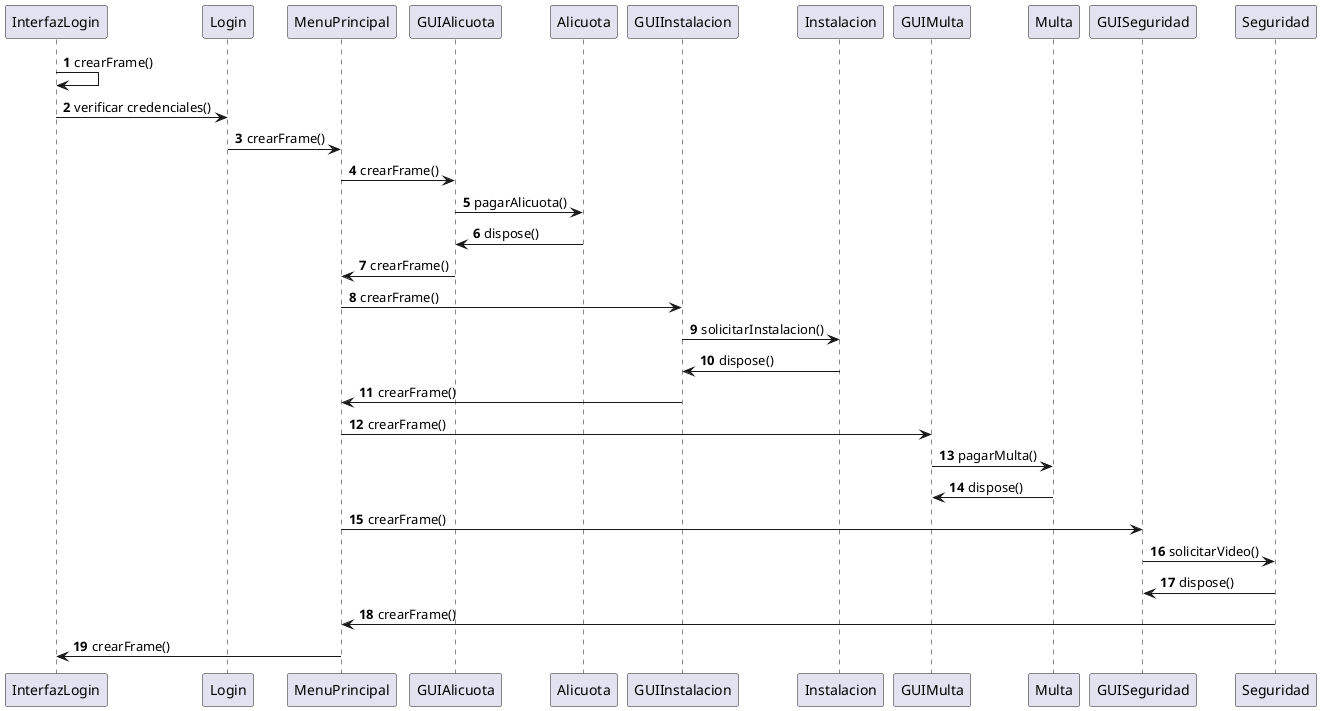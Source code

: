 @startuml
'https://plantuml.com/sequence-diagram

autonumber

InterfazLogin -> InterfazLogin: crearFrame()
InterfazLogin -> Login: verificar credenciales()
Login -> MenuPrincipal: crearFrame()
MenuPrincipal -> GUIAlicuota: crearFrame()
GUIAlicuota -> Alicuota: pagarAlicuota()
Alicuota -> GUIAlicuota: dispose()
GUIAlicuota -> MenuPrincipal: crearFrame()
MenuPrincipal -> GUIInstalacion: crearFrame()
GUIInstalacion -> Instalacion: solicitarInstalacion()
Instalacion -> GUIInstalacion: dispose()
GUIInstalacion -> MenuPrincipal: crearFrame()
MenuPrincipal -> GUIMulta: crearFrame()
GUIMulta -> Multa: pagarMulta()
Multa -> GUIMulta: dispose()
MenuPrincipal -> GUISeguridad: crearFrame()
GUISeguridad -> Seguridad: solicitarVideo()
Seguridad -> GUISeguridad: dispose()
Seguridad -> MenuPrincipal: crearFrame()
MenuPrincipal -> InterfazLogin: crearFrame()

@enduml